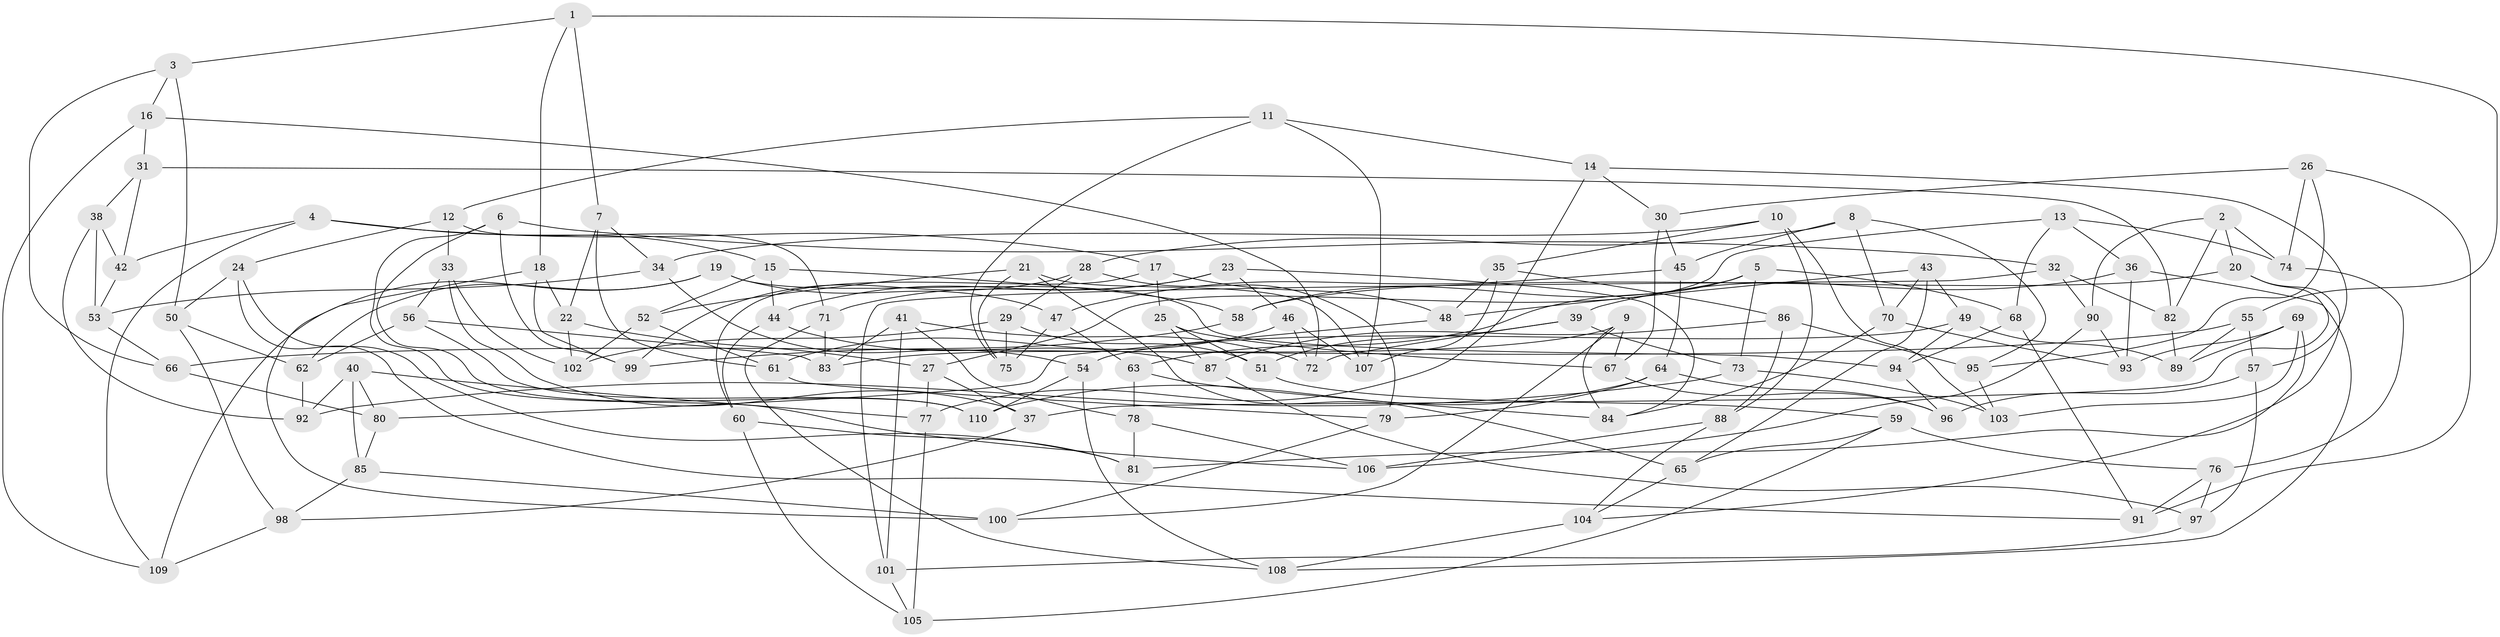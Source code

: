 // coarse degree distribution, {4: 0.5714285714285714, 6: 0.4025974025974026, 5: 0.025974025974025976}
// Generated by graph-tools (version 1.1) at 2025/24/03/03/25 07:24:25]
// undirected, 110 vertices, 220 edges
graph export_dot {
graph [start="1"]
  node [color=gray90,style=filled];
  1;
  2;
  3;
  4;
  5;
  6;
  7;
  8;
  9;
  10;
  11;
  12;
  13;
  14;
  15;
  16;
  17;
  18;
  19;
  20;
  21;
  22;
  23;
  24;
  25;
  26;
  27;
  28;
  29;
  30;
  31;
  32;
  33;
  34;
  35;
  36;
  37;
  38;
  39;
  40;
  41;
  42;
  43;
  44;
  45;
  46;
  47;
  48;
  49;
  50;
  51;
  52;
  53;
  54;
  55;
  56;
  57;
  58;
  59;
  60;
  61;
  62;
  63;
  64;
  65;
  66;
  67;
  68;
  69;
  70;
  71;
  72;
  73;
  74;
  75;
  76;
  77;
  78;
  79;
  80;
  81;
  82;
  83;
  84;
  85;
  86;
  87;
  88;
  89;
  90;
  91;
  92;
  93;
  94;
  95;
  96;
  97;
  98;
  99;
  100;
  101;
  102;
  103;
  104;
  105;
  106;
  107;
  108;
  109;
  110;
  1 -- 3;
  1 -- 7;
  1 -- 55;
  1 -- 18;
  2 -- 20;
  2 -- 90;
  2 -- 74;
  2 -- 82;
  3 -- 50;
  3 -- 16;
  3 -- 66;
  4 -- 15;
  4 -- 109;
  4 -- 17;
  4 -- 42;
  5 -- 68;
  5 -- 63;
  5 -- 58;
  5 -- 73;
  6 -- 110;
  6 -- 106;
  6 -- 99;
  6 -- 32;
  7 -- 34;
  7 -- 22;
  7 -- 61;
  8 -- 28;
  8 -- 70;
  8 -- 45;
  8 -- 95;
  9 -- 100;
  9 -- 84;
  9 -- 67;
  9 -- 83;
  10 -- 88;
  10 -- 35;
  10 -- 103;
  10 -- 34;
  11 -- 75;
  11 -- 14;
  11 -- 107;
  11 -- 12;
  12 -- 33;
  12 -- 71;
  12 -- 24;
  13 -- 68;
  13 -- 36;
  13 -- 27;
  13 -- 74;
  14 -- 30;
  14 -- 77;
  14 -- 57;
  15 -- 44;
  15 -- 58;
  15 -- 52;
  16 -- 109;
  16 -- 31;
  16 -- 72;
  17 -- 60;
  17 -- 48;
  17 -- 25;
  18 -- 99;
  18 -- 100;
  18 -- 22;
  19 -- 109;
  19 -- 94;
  19 -- 62;
  19 -- 47;
  20 -- 58;
  20 -- 104;
  20 -- 37;
  21 -- 107;
  21 -- 75;
  21 -- 52;
  21 -- 65;
  22 -- 102;
  22 -- 27;
  23 -- 46;
  23 -- 71;
  23 -- 44;
  23 -- 84;
  24 -- 50;
  24 -- 81;
  24 -- 91;
  25 -- 67;
  25 -- 51;
  25 -- 87;
  26 -- 30;
  26 -- 91;
  26 -- 95;
  26 -- 74;
  27 -- 77;
  27 -- 37;
  28 -- 29;
  28 -- 79;
  28 -- 99;
  29 -- 102;
  29 -- 51;
  29 -- 75;
  30 -- 45;
  30 -- 67;
  31 -- 42;
  31 -- 82;
  31 -- 38;
  32 -- 90;
  32 -- 101;
  32 -- 82;
  33 -- 102;
  33 -- 56;
  33 -- 37;
  34 -- 54;
  34 -- 53;
  35 -- 107;
  35 -- 48;
  35 -- 86;
  36 -- 39;
  36 -- 108;
  36 -- 93;
  37 -- 98;
  38 -- 92;
  38 -- 53;
  38 -- 42;
  39 -- 51;
  39 -- 73;
  39 -- 72;
  40 -- 77;
  40 -- 92;
  40 -- 85;
  40 -- 80;
  41 -- 72;
  41 -- 78;
  41 -- 83;
  41 -- 101;
  42 -- 53;
  43 -- 49;
  43 -- 70;
  43 -- 48;
  43 -- 65;
  44 -- 87;
  44 -- 60;
  45 -- 47;
  45 -- 64;
  46 -- 61;
  46 -- 107;
  46 -- 72;
  47 -- 75;
  47 -- 63;
  48 -- 80;
  49 -- 54;
  49 -- 94;
  49 -- 89;
  50 -- 98;
  50 -- 62;
  51 -- 59;
  52 -- 102;
  52 -- 61;
  53 -- 66;
  54 -- 110;
  54 -- 108;
  55 -- 66;
  55 -- 89;
  55 -- 57;
  56 -- 83;
  56 -- 110;
  56 -- 62;
  57 -- 97;
  57 -- 96;
  58 -- 99;
  59 -- 76;
  59 -- 105;
  59 -- 65;
  60 -- 81;
  60 -- 105;
  61 -- 79;
  62 -- 92;
  63 -- 78;
  63 -- 84;
  64 -- 110;
  64 -- 96;
  64 -- 79;
  65 -- 104;
  66 -- 80;
  67 -- 96;
  68 -- 91;
  68 -- 94;
  69 -- 103;
  69 -- 93;
  69 -- 81;
  69 -- 89;
  70 -- 93;
  70 -- 84;
  71 -- 83;
  71 -- 108;
  73 -- 92;
  73 -- 103;
  74 -- 76;
  76 -- 91;
  76 -- 97;
  77 -- 105;
  78 -- 106;
  78 -- 81;
  79 -- 100;
  80 -- 85;
  82 -- 89;
  85 -- 100;
  85 -- 98;
  86 -- 95;
  86 -- 88;
  86 -- 87;
  87 -- 97;
  88 -- 106;
  88 -- 104;
  90 -- 93;
  90 -- 106;
  94 -- 96;
  95 -- 103;
  97 -- 101;
  98 -- 109;
  101 -- 105;
  104 -- 108;
}
